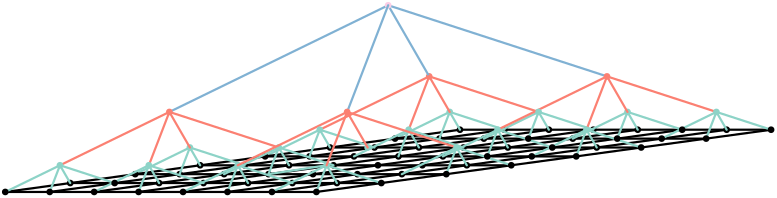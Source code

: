 <?xml version="1.0"?>
<!DOCTYPE ipe SYSTEM "ipe.dtd">
<ipe version="70206" creator="Ipe 7.2.7">
<info created="D:20190711144300" modified="D:20190711153836"/>
<ipestyle name="basic">
<symbol name="arrow/arc(spx)">
<path stroke="sym-stroke" fill="sym-stroke" pen="sym-pen">
0 0 m
-1 0.333 l
-1 -0.333 l
h
</path>
</symbol>
<symbol name="arrow/farc(spx)">
<path stroke="sym-stroke" fill="white" pen="sym-pen">
0 0 m
-1 0.333 l
-1 -0.333 l
h
</path>
</symbol>
<symbol name="arrow/ptarc(spx)">
<path stroke="sym-stroke" fill="sym-stroke" pen="sym-pen">
0 0 m
-1 0.333 l
-0.8 0 l
-1 -0.333 l
h
</path>
</symbol>
<symbol name="arrow/fptarc(spx)">
<path stroke="sym-stroke" fill="white" pen="sym-pen">
0 0 m
-1 0.333 l
-0.8 0 l
-1 -0.333 l
h
</path>
</symbol>
<symbol name="mark/circle(sx)" transformations="translations">
<path fill="sym-stroke">
0.6 0 0 0.6 0 0 e
0.4 0 0 0.4 0 0 e
</path>
</symbol>
<symbol name="mark/disk(sx)" transformations="translations">
<path fill="sym-stroke">
0.6 0 0 0.6 0 0 e
</path>
</symbol>
<symbol name="mark/fdisk(sfx)" transformations="translations">
<group>
<path fill="sym-fill">
0.5 0 0 0.5 0 0 e
</path>
<path fill="sym-stroke" fillrule="eofill">
0.6 0 0 0.6 0 0 e
0.4 0 0 0.4 0 0 e
</path>
</group>
</symbol>
<symbol name="mark/box(sx)" transformations="translations">
<path fill="sym-stroke" fillrule="eofill">
-0.6 -0.6 m
0.6 -0.6 l
0.6 0.6 l
-0.6 0.6 l
h
-0.4 -0.4 m
0.4 -0.4 l
0.4 0.4 l
-0.4 0.4 l
h
</path>
</symbol>
<symbol name="mark/square(sx)" transformations="translations">
<path fill="sym-stroke">
-0.6 -0.6 m
0.6 -0.6 l
0.6 0.6 l
-0.6 0.6 l
h
</path>
</symbol>
<symbol name="mark/fsquare(sfx)" transformations="translations">
<group>
<path fill="sym-fill">
-0.5 -0.5 m
0.5 -0.5 l
0.5 0.5 l
-0.5 0.5 l
h
</path>
<path fill="sym-stroke" fillrule="eofill">
-0.6 -0.6 m
0.6 -0.6 l
0.6 0.6 l
-0.6 0.6 l
h
-0.4 -0.4 m
0.4 -0.4 l
0.4 0.4 l
-0.4 0.4 l
h
</path>
</group>
</symbol>
<symbol name="mark/cross(sx)" transformations="translations">
<group>
<path fill="sym-stroke">
-0.43 -0.57 m
0.57 0.43 l
0.43 0.57 l
-0.57 -0.43 l
h
</path>
<path fill="sym-stroke">
-0.43 0.57 m
0.57 -0.43 l
0.43 -0.57 l
-0.57 0.43 l
h
</path>
</group>
</symbol>
<symbol name="arrow/fnormal(spx)">
<path stroke="sym-stroke" fill="white" pen="sym-pen">
0 0 m
-1 0.333 l
-1 -0.333 l
h
</path>
</symbol>
<symbol name="arrow/pointed(spx)">
<path stroke="sym-stroke" fill="sym-stroke" pen="sym-pen">
0 0 m
-1 0.333 l
-0.8 0 l
-1 -0.333 l
h
</path>
</symbol>
<symbol name="arrow/fpointed(spx)">
<path stroke="sym-stroke" fill="white" pen="sym-pen">
0 0 m
-1 0.333 l
-0.8 0 l
-1 -0.333 l
h
</path>
</symbol>
<symbol name="arrow/linear(spx)">
<path stroke="sym-stroke" pen="sym-pen">
-1 0.333 m
0 0 l
-1 -0.333 l
</path>
</symbol>
<symbol name="arrow/fdouble(spx)">
<path stroke="sym-stroke" fill="white" pen="sym-pen">
0 0 m
-1 0.333 l
-1 -0.333 l
h
-1 0 m
-2 0.333 l
-2 -0.333 l
h
</path>
</symbol>
<symbol name="arrow/double(spx)">
<path stroke="sym-stroke" fill="sym-stroke" pen="sym-pen">
0 0 m
-1 0.333 l
-1 -0.333 l
h
-1 0 m
-2 0.333 l
-2 -0.333 l
h
</path>
</symbol>
<pen name="heavier" value="0.8"/>
<pen name="fat" value="1.2"/>
<pen name="ultrafat" value="2"/>
<symbolsize name="large" value="5"/>
<symbolsize name="small" value="2"/>
<symbolsize name="tiny" value="1.1"/>
<arrowsize name="large" value="10"/>
<arrowsize name="small" value="5"/>
<arrowsize name="tiny" value="3"/>
<color name="red" value="1 0 0"/>
<color name="green" value="0 1 0"/>
<color name="blue" value="0 0 1"/>
<color name="yellow" value="1 1 0"/>
<color name="orange" value="1 0.647 0"/>
<color name="gold" value="1 0.843 0"/>
<color name="purple" value="0.627 0.125 0.941"/>
<color name="gray" value="0.745"/>
<color name="brown" value="0.647 0.165 0.165"/>
<color name="navy" value="0 0 0.502"/>
<color name="pink" value="1 0.753 0.796"/>
<color name="seagreen" value="0.18 0.545 0.341"/>
<color name="turquoise" value="0.251 0.878 0.816"/>
<color name="violet" value="0.933 0.51 0.933"/>
<color name="darkblue" value="0 0 0.545"/>
<color name="darkcyan" value="0 0.545 0.545"/>
<color name="darkgray" value="0.663"/>
<color name="darkgreen" value="0 0.392 0"/>
<color name="darkmagenta" value="0.545 0 0.545"/>
<color name="darkorange" value="1 0.549 0"/>
<color name="darkred" value="0.545 0 0"/>
<color name="lightblue" value="0.678 0.847 0.902"/>
<color name="lightcyan" value="0.878 1 1"/>
<color name="lightgray" value="0.827"/>
<color name="lightgreen" value="0.565 0.933 0.565"/>
<color name="lightyellow" value="1 1 0.878"/>
<dashstyle name="dashed" value="[4] 0"/>
<dashstyle name="dotted" value="[1 3] 0"/>
<dashstyle name="dash dotted" value="[4 2 1 2] 0"/>
<dashstyle name="dash dot dotted" value="[4 2 1 2 1 2] 0"/>
<textsize name="large" value="\large"/>
<textsize name="small" value="\small"/>
<textsize name="tiny" value="\tiny"/>
<textsize name="Large" value="\Large"/>
<textsize name="LARGE" value="\LARGE"/>
<textsize name="huge" value="\huge"/>
<textsize name="Huge" value="\Huge"/>
<textsize name="footnote" value="\footnotesize"/>
<textstyle name="center" begin="\begin{center}" end="\end{center}"/>
<textstyle name="itemize" begin="\begin{itemize}" end="\end{itemize}"/>
<textstyle name="item" begin="\begin{itemize}\item{}" end="\end{itemize}"/>
<gridsize name="4 pts" value="4"/>
<gridsize name="8 pts (~3 mm)" value="8"/>
<gridsize name="16 pts (~6 mm)" value="16"/>
<gridsize name="32 pts (~12 mm)" value="32"/>
<gridsize name="10 pts (~3.5 mm)" value="10"/>
<gridsize name="20 pts (~7 mm)" value="20"/>
<gridsize name="14 pts (~5 mm)" value="14"/>
<gridsize name="28 pts (~10 mm)" value="28"/>
<gridsize name="56 pts (~20 mm)" value="56"/>
<anglesize name="90 deg" value="90"/>
<anglesize name="60 deg" value="60"/>
<anglesize name="45 deg" value="45"/>
<anglesize name="30 deg" value="30"/>
<anglesize name="22.5 deg" value="22.5"/>
<opacity name="10%" value="0.1"/>
<opacity name="30%" value="0.3"/>
<opacity name="50%" value="0.5"/>
<opacity name="75%" value="0.75"/>
<tiling name="falling" angle="-60" step="4" width="1"/>
<tiling name="rising" angle="30" step="4" width="1"/>
</ipestyle>
<ipestyle name="brew">
<color name="aliceblue" value="0.941 0.973 1"/>
<color name="brew1" value="0.552 0.827 0.78"/>
<color name="brew2" value="1 1 0.701"/>
<color name="brew3" value="0.745 0.729 0.854"/>
<color name="brew4" value="0.984 0.501 0.447"/>
<color name="brew5" value="0.501 0.694 0.827"/>
<color name="brew6" value="0.992 0.705 0.384"/>
<color name="brew7" value="0.701 0.87 0.411"/>
<color name="brew8" value="0.988 0.803 0.898"/>
</ipestyle>
<page>
<layer name="z0-grid"/>
<layer name="beta"/>
<layer name="z1-vertices"/>
<layer name="z2-vertices"/>
<layer name="z3-vertices"/>
<layer name="z1-edges"/>
<layer name="z2-edges"/>
<view layers="z0-grid z1-vertices z2-vertices z3-vertices z1-edges z2-edges" active="z1-edges"/>
<path layer="z1-edges" stroke="brew1" pen="heavier" cap="1">
194.462 748.8 m
174.769 739.2 l
</path>
<path stroke="brew1" pen="heavier" cap="1">
241.231 755.2 m
221.538 745.6 l
</path>
<path matrix="1 0 0 1 140.308 19.2" stroke="brew1" pen="heavier" cap="1">
147.692 742.4 m
128 732.8 l
</path>
<use layer="z0-grid" matrix="1 0 1.46154 0.2 -952.615 611.2" name="mark/disk(sx)" pos="192 704" size="small" stroke="black"/>
<path layer="z2-edges" stroke="brew5" pen="heavier" cap="1">
265.846 800 m
344.616 774.4 l
</path>
<use layer="z2-vertices" matrix="1 0 1.46154 0.2 -1005.54 619.2" name="mark/disk(sx)" pos="152 776" size="small" stroke="brew4"/>
<path layer="beta" stroke="brew3" rarrow="normal/tiny">
128 800 m
144 784 l
</path>
<path stroke="brew3" rarrow="normal/tiny">
128 784 m
144 768 l
</path>
<path stroke="brew3" rarrow="normal/tiny">
128 768 m
144 752 l
</path>
<path stroke="brew3" rarrow="normal/tiny">
128 752 m
144 736 l
</path>
<path stroke="brew3" rarrow="normal/tiny">
128 736 m
144 720 l
</path>
<path stroke="brew3" rarrow="normal/tiny">
128 720 m
144 704 l
</path>
<path stroke="brew3" rarrow="normal/tiny">
128 704 m
144 688 l
</path>
<path stroke="brew3" rarrow="normal/tiny">
128 800 m
143.375 806.585
160 800 c
</path>
<path stroke="brew3" rarrow="normal/tiny">
128 688 m
143.607 680.146
160 688 c
</path>
<path stroke="brew3" rarrow="normal/tiny">
128 688 m
144 704 l
</path>
<path stroke="brew3" rarrow="normal/tiny">
240 800 m
224 784 l
</path>
<path stroke="brew3" rarrow="normal/tiny">
240 784 m
224 768 l
</path>
<path stroke="brew3" rarrow="normal/tiny">
240 768 m
224 752 l
</path>
<path stroke="brew3" rarrow="normal/tiny">
240 752 m
224 736 l
</path>
<path stroke="brew3" rarrow="normal/tiny">
240 736 m
224 720 l
</path>
<path stroke="brew3" rarrow="normal/tiny">
240 720 m
224 704 l
</path>
<path stroke="brew3" rarrow="normal/tiny">
240 704 m
224 688 l
</path>
<path stroke="brew3" rarrow="normal/tiny">
240 688 m
224 704 l
</path>
<path stroke="brew3" rarrow="normal/tiny">
144 800 m
160 784 l
</path>
<path stroke="brew3" rarrow="normal/tiny">
160 800 m
176 784 l
</path>
<path stroke="brew3" rarrow="normal/tiny">
176 800 m
192 784 l
</path>
<path stroke="brew3" rarrow="normal/tiny">
192 800 m
208 784 l
</path>
<path stroke="brew3" rarrow="normal/tiny">
208 800 m
224 784 l
</path>
<path stroke="brew3" rarrow="normal/tiny">
224 800 m
240 784 l
</path>
<path stroke="brew3" rarrow="normal/tiny">
160 688 m
144 704 l
</path>
<path stroke="brew3" rarrow="normal/tiny">
176 688 m
160 704 l
</path>
<path stroke="brew3" rarrow="normal/tiny">
192 688 m
176 704 l
</path>
<path stroke="brew3" rarrow="normal/tiny">
208 688 m
192 704 l
</path>
<path stroke="brew3" rarrow="normal/tiny">
224 688 m
208 704 l
</path>
<use layer="z0-grid" matrix="1 0 1.46154 0.2 -929.231 614.4" name="mark/disk(sx)" pos="192 704" size="small" stroke="black"/>
<path matrix="1 0 1.46154 0.2 -929.231 614.4" stroke="black" pen="heavier" cap="1">
192 704 m
192 688 l
</path>
<path matrix="1 0 1.46154 0.2 -929.231 614.4" stroke="black" pen="heavier" cap="1">
192 704 m
208 704 l
</path>
<use matrix="1 0 1.46154 0.2 -913.231 614.4" name="mark/disk(sx)" pos="192 704" size="small" stroke="black"/>
<path matrix="1 0 1.46154 0.2 -913.231 614.4" stroke="black" pen="heavier" cap="1">
192 704 m
192 688 l
</path>
<path matrix="1 0 1.46154 0.2 -913.231 614.4" stroke="black" pen="heavier" cap="1">
192 704 m
208 704 l
</path>
<path matrix="1 0 1.46154 0.2 -952.615 611.2" stroke="black" pen="heavier" cap="1">
192 704 m
192 688 l
</path>
<path matrix="1 0 1.46154 0.2 -952.615 611.2" stroke="black" pen="heavier" cap="1">
192 704 m
208 704 l
</path>
<use matrix="1 0 1.46154 0.2 -936.615 611.2" name="mark/disk(sx)" pos="192 704" size="small" stroke="black"/>
<path matrix="1 0 1.46154 0.2 -936.615 611.2" stroke="black" pen="heavier" cap="1">
192 704 m
192 688 l
</path>
<path matrix="1 0 1.46154 0.2 -936.615 611.2" stroke="black" pen="heavier" cap="1">
192 704 m
208 704 l
</path>
<use matrix="1 0 1.46154 0.2 -897.231 614.4" name="mark/disk(sx)" pos="192 704" size="small" stroke="black"/>
<path matrix="1 0 1.46154 0.2 -897.231 614.4" stroke="black" pen="heavier" cap="1">
192 704 m
192 688 l
</path>
<path matrix="1 0 1.46154 0.2 -897.231 614.4" stroke="black" pen="heavier" cap="1">
192 704 m
208 704 l
</path>
<use matrix="1 0 1.46154 0.2 -881.231 614.4" name="mark/disk(sx)" pos="192 704" size="small" stroke="black"/>
<path matrix="1 0 1.46154 0.2 -881.231 614.4" stroke="black" pen="heavier" cap="1">
192 704 m
192 688 l
</path>
<path matrix="1 0 1.46154 0.2 -881.231 614.4" stroke="black" pen="heavier" cap="1">
192 704 m
208 704 l
</path>
<use matrix="1 0 1.46154 0.2 -920.615 611.2" name="mark/disk(sx)" pos="192 704" size="small" stroke="black"/>
<path matrix="1 0 1.46154 0.2 -920.615 611.2" stroke="black" pen="heavier" cap="1">
192 704 m
192 688 l
</path>
<path matrix="1 0 1.46154 0.2 -920.615 611.2" stroke="black" pen="heavier" cap="1">
192 704 m
208 704 l
</path>
<path matrix="1 0 1.46154 0.2 -904.615 611.2" stroke="black" pen="heavier" cap="1">
192 704 m
192 688 l
</path>
<path matrix="1 0 1.46154 0.2 -904.615 611.2" stroke="black" pen="heavier" cap="1">
192 704 m
208 704 l
</path>
<use matrix="1 0 1.46154 0.2 -976 608" name="mark/disk(sx)" pos="192 704" size="small" stroke="black"/>
<path matrix="1 0 1.46154 0.2 -976 608" stroke="black" pen="heavier" cap="1">
192 704 m
192 688 l
</path>
<path matrix="1 0 1.46154 0.2 -976 608" stroke="black" pen="heavier" cap="1">
192 704 m
208 704 l
</path>
<use matrix="1 0 1.46154 0.2 -960 608" name="mark/disk(sx)" pos="192 704" size="small" stroke="black"/>
<path matrix="1 0 1.46154 0.2 -960 608" stroke="black" pen="heavier" cap="1">
192 704 m
192 688 l
</path>
<path matrix="1 0 1.46154 0.2 -960 608" stroke="black" pen="heavier" cap="1">
192 704 m
208 704 l
</path>
<use matrix="1 0 1.46154 0.2 -999.385 604.8" name="mark/disk(sx)" pos="192 704" size="small" stroke="black"/>
<path matrix="1 0 1.46154 0.2 -999.385 604.8" stroke="black" pen="heavier" cap="1">
192 704 m
192 688 l
</path>
<path matrix="1 0 1.46154 0.2 -999.385 604.8" stroke="black" pen="heavier" cap="1">
192 704 m
208 704 l
</path>
<use matrix="1 0 1.46154 0.2 -983.385 604.8" name="mark/disk(sx)" pos="192 704" size="small" stroke="black"/>
<path matrix="1 0 1.46154 0.2 -983.385 604.8" stroke="black" pen="heavier" cap="1">
192 704 m
192 688 l
</path>
<path matrix="1 0 1.46154 0.2 -983.385 604.8" stroke="black" pen="heavier" cap="1">
192 704 m
208 704 l
</path>
<use matrix="1 0 1.46154 0.2 -944 608" name="mark/disk(sx)" pos="192 704" size="small" stroke="black"/>
<path matrix="1 0 1.46154 0.2 -944 608" stroke="black" pen="heavier" cap="1">
192 704 m
192 688 l
</path>
<path matrix="1 0 1.46154 0.2 -944 608" stroke="black" pen="heavier" cap="1">
192 704 m
208 704 l
</path>
<use matrix="1 0 1.46154 0.2 -928 608" name="mark/disk(sx)" pos="192 704" size="small" stroke="black"/>
<path matrix="1 0 1.46154 0.2 -928 608" stroke="black" pen="heavier" cap="1">
192 704 m
192 688 l
</path>
<path matrix="1 0 1.46154 0.2 -928 608" stroke="black" pen="heavier" cap="1">
192 704 m
208 704 l
</path>
<use matrix="1 0 1.46154 0.2 -967.385 604.8" name="mark/disk(sx)" pos="192 704" size="small" stroke="black"/>
<path matrix="1 0 1.46154 0.2 -967.385 604.8" stroke="black" pen="heavier" cap="1">
192 704 m
192 688 l
</path>
<path matrix="1 0 1.46154 0.2 -967.385 604.8" stroke="black" pen="heavier" cap="1">
192 704 m
208 704 l
</path>
<use matrix="1 0 1.46154 0.2 -951.385 604.8" name="mark/disk(sx)" pos="192 704" size="small" stroke="black"/>
<path matrix="1 0 1.46154 0.2 -951.385 604.8" stroke="black" pen="heavier" cap="1">
192 704 m
192 688 l
</path>
<path matrix="1 0 1.46154 0.2 -951.385 604.8" stroke="black" pen="heavier" cap="1">
192 704 m
208 704 l
</path>
<use matrix="1 0 1.46154 0.2 -865.231 614.4" name="mark/disk(sx)" pos="192 704" size="small" stroke="black"/>
<path matrix="1 0 1.46154 0.2 -865.231 614.4" stroke="black" pen="heavier" cap="1">
192 704 m
192 688 l
</path>
<path matrix="1 0 1.46154 0.2 -865.231 614.4" stroke="black" pen="heavier" cap="1">
192 704 m
208 704 l
</path>
<path matrix="1 0 1.46154 0.2 -849.231 614.4" stroke="black" pen="heavier" cap="1">
192 704 m
192 688 l
</path>
<path matrix="1 0 1.46154 0.2 -849.231 614.4" stroke="black" pen="heavier" cap="1">
192 704 m
208 704 l
</path>
<use matrix="1 0 1.46154 0.2 -888.615 611.2" name="mark/disk(sx)" pos="192 704" size="small" stroke="black"/>
<path matrix="1 0 1.46154 0.2 -888.615 611.2" stroke="black" pen="heavier" cap="1">
192 704 m
192 688 l
</path>
<path matrix="1 0 1.46154 0.2 -888.615 611.2" stroke="black" pen="heavier" cap="1">
192 704 m
208 704 l
</path>
<path matrix="1 0 1.46154 0.2 -872.615 611.2" stroke="black" pen="heavier" cap="1">
192 704 m
192 688 l
</path>
<path matrix="1 0 1.46154 0.2 -872.615 611.2" stroke="black" pen="heavier" cap="1">
192 704 m
208 704 l
</path>
<use matrix="1 0 1.46154 0.2 -833.231 614.4" name="mark/disk(sx)" pos="192 704" size="small" stroke="black"/>
<path matrix="1 0 1.46154 0.2 -833.231 614.4" stroke="black" pen="heavier" cap="1">
192 704 m
192 688 l
</path>
<path matrix="1 0 1.46154 0.2 -833.231 614.4" stroke="black" pen="heavier" cap="1">
192 704 m
208 704 l
</path>
<path matrix="1 0 1.46154 0.2 -817.231 614.4" stroke="black" pen="heavier" cap="1">
192 704 m
192 688 l
</path>
<path matrix="1 0 1.46154 0.2 -856.615 611.2" stroke="black" pen="heavier" cap="1">
192 704 m
192 688 l
</path>
<path matrix="1 0 1.46154 0.2 -856.615 611.2" stroke="black" pen="heavier" cap="1">
192 704 m
208 704 l
</path>
<path matrix="1 0 1.46154 0.2 -840.615 611.2" stroke="black" pen="heavier" cap="1">
192 704 m
192 688 l
</path>
<use matrix="1 0 1.46154 0.2 -912 608" name="mark/disk(sx)" pos="192 704" size="small" stroke="black"/>
<path matrix="1 0 1.46154 0.2 -912 608" stroke="black" pen="heavier" cap="1">
192 704 m
192 688 l
</path>
<path matrix="1 0 1.46154 0.2 -912 608" stroke="black" pen="heavier" cap="1">
192 704 m
208 704 l
</path>
<path matrix="1 0 1.46154 0.2 -896 608" stroke="black" pen="heavier" cap="1">
192 704 m
192 688 l
</path>
<path matrix="1 0 1.46154 0.2 -896 608" stroke="black" pen="heavier" cap="1">
192 704 m
208 704 l
</path>
<use matrix="1 0 1.46154 0.2 -935.385 604.8" name="mark/disk(sx)" pos="192 704" size="small" stroke="black"/>
<path matrix="1 0 1.46154 0.2 -935.385 604.8" stroke="black" pen="heavier" cap="1">
192 704 m
192 688 l
</path>
<path matrix="1 0 1.46154 0.2 -935.385 604.8" stroke="black" pen="heavier" cap="1">
192 704 m
208 704 l
</path>
<path matrix="1 0 1.46154 0.2 -919.385 604.8" stroke="black" pen="heavier" cap="1">
192 704 m
192 688 l
</path>
<path matrix="1 0 1.46154 0.2 -919.385 604.8" stroke="black" pen="heavier" cap="1">
192 704 m
208 704 l
</path>
<use matrix="1 0 1.46154 0.2 -880 608" name="mark/disk(sx)" pos="192 704" size="small" stroke="black"/>
<path matrix="1 0 1.46154 0.2 -880 608" stroke="black" pen="heavier" cap="1">
192 704 m
192 688 l
</path>
<path matrix="1 0 1.46154 0.2 -880 608" stroke="black" pen="heavier" cap="1">
192 704 m
208 704 l
</path>
<path matrix="1 0 1.46154 0.2 -864 608" stroke="black" pen="heavier" cap="1">
192 704 m
192 688 l
</path>
<path matrix="1 0 1.46154 0.2 -903.385 604.8" stroke="black" pen="heavier" cap="1">
192 704 m
192 688 l
</path>
<path matrix="1 0 1.46154 0.2 -887.385 604.8" stroke="black" pen="heavier" cap="1">
192 704 m
192 688 l
</path>
<use matrix="1 0 1.46154 0.2 -1022.77 601.6" name="mark/disk(sx)" pos="192 704" size="small" stroke="black"/>
<path matrix="1 0 1.46154 0.2 -1022.77 601.6" stroke="black" pen="heavier" cap="1">
192 704 m
192 688 l
</path>
<path matrix="1 0 1.46154 0.2 -1022.77 601.6" stroke="black" pen="heavier" cap="1">
192 704 m
208 704 l
</path>
<use matrix="1 0 1.46154 0.2 -1006.77 601.6" name="mark/disk(sx)" pos="192 704" size="small" stroke="black"/>
<path matrix="1 0 1.46154 0.2 -1006.77 601.6" stroke="black" pen="heavier" cap="1">
192 704 m
192 688 l
</path>
<path matrix="1 0 1.46154 0.2 -1006.77 601.6" stroke="black" pen="heavier" cap="1">
192 704 m
208 704 l
</path>
<use matrix="1 0 1.46154 0.2 -1046.15 598.4" name="mark/disk(sx)" pos="192 704" size="small" stroke="black"/>
<path matrix="1 0 1.46154 0.2 -1046.15 598.4" stroke="black" pen="heavier" cap="1">
192 704 m
192 688 l
</path>
<path matrix="1 0 1.46154 0.2 -1046.15 598.4" stroke="black" pen="heavier" cap="1">
192 704 m
208 704 l
</path>
<use matrix="1 0 1.46154 0.2 -1030.15 598.4" name="mark/disk(sx)" pos="192 704" size="small" stroke="black"/>
<path matrix="1 0 1.46154 0.2 -1030.15 598.4" stroke="black" pen="heavier" cap="1">
192 704 m
192 688 l
</path>
<path matrix="1 0 1.46154 0.2 -1030.15 598.4" stroke="black" pen="heavier" cap="1">
192 704 m
208 704 l
</path>
<use matrix="1 0 1.46154 0.2 -990.769 601.6" name="mark/disk(sx)" pos="192 704" size="small" stroke="black"/>
<path matrix="1 0 1.46154 0.2 -990.769 601.6" stroke="black" pen="heavier" cap="1">
192 704 m
192 688 l
</path>
<path matrix="1 0 1.46154 0.2 -990.769 601.6" stroke="black" pen="heavier" cap="1">
192 704 m
208 704 l
</path>
<use matrix="1 0 1.46154 0.2 -974.769 601.6" name="mark/disk(sx)" pos="192 704" size="small" stroke="black"/>
<path matrix="1 0 1.46154 0.2 -974.769 601.6" stroke="black" pen="heavier" cap="1">
192 704 m
192 688 l
</path>
<path matrix="1 0 1.46154 0.2 -974.769 601.6" stroke="black" pen="heavier" cap="1">
192 704 m
208 704 l
</path>
<use matrix="1 0 1.46154 0.2 -1014.15 598.4" name="mark/disk(sx)" pos="192 704" size="small" stroke="black"/>
<path matrix="1 0 1.46154 0.2 -1014.15 598.4" stroke="black" pen="heavier" cap="1">
192 704 m
192 688 l
</path>
<path matrix="1 0 1.46154 0.2 -1014.15 598.4" stroke="black" pen="heavier" cap="1">
192 704 m
208 704 l
</path>
<use matrix="1 0 1.46154 0.2 -998.154 598.4" name="mark/disk(sx)" pos="192 704" size="small" stroke="black"/>
<path matrix="1 0 1.46154 0.2 -998.154 598.4" stroke="black" pen="heavier" cap="1">
192 704 m
192 688 l
</path>
<path matrix="1 0 1.46154 0.2 -998.154 598.4" stroke="black" pen="heavier" cap="1">
192 704 m
208 704 l
</path>
<use matrix="1 0 1.46154 0.2 -1069.54 595.2" name="mark/disk(sx)" pos="192 704" size="small" stroke="black"/>
<path matrix="1 0 1.46154 0.2 -1069.54 595.2" stroke="black" pen="heavier" cap="1">
192 704 m
192 688 l
</path>
<path matrix="1 0 1.46154 0.2 -1069.54 595.2" stroke="black" pen="heavier" cap="1">
192 704 m
208 704 l
</path>
<path matrix="1 0 1.46154 0.2 -1053.54 595.2" stroke="black" pen="heavier" cap="1">
192 704 m
192 688 l
</path>
<path matrix="1 0 1.46154 0.2 -1053.54 595.2" stroke="black" pen="heavier" cap="1">
192 704 m
208 704 l
</path>
<path matrix="1 0 1.46154 0.2 -1092.92 592" stroke="black" pen="heavier" cap="1">
192 704 m
208 704 l
</path>
<use matrix="1 0 1.46154 0.2 -1037.54 595.2" name="mark/disk(sx)" pos="192 704" size="small" stroke="black"/>
<path matrix="1 0 1.46154 0.2 -1037.54 595.2" stroke="black" pen="heavier" cap="1">
192 704 m
192 688 l
</path>
<path matrix="1 0 1.46154 0.2 -1037.54 595.2" stroke="black" pen="heavier" cap="1">
192 704 m
208 704 l
</path>
<use matrix="1 0 1.46154 0.2 -1021.54 595.2" name="mark/disk(sx)" pos="192 704" size="small" stroke="black"/>
<path matrix="1 0 1.46154 0.2 -1021.54 595.2" stroke="black" pen="heavier" cap="1">
192 704 m
192 688 l
</path>
<path matrix="1 0 1.46154 0.2 -1021.54 595.2" stroke="black" pen="heavier" cap="1">
192 704 m
208 704 l
</path>
<use matrix="1 0 1.46154 0.2 -958.769 601.6" name="mark/disk(sx)" pos="192 704" size="small" stroke="black"/>
<path matrix="1 0 1.46154 0.2 -958.769 601.6" stroke="black" pen="heavier" cap="1">
192 704 m
192 688 l
</path>
<path matrix="1 0 1.46154 0.2 -958.769 601.6" stroke="black" pen="heavier" cap="1">
192 704 m
208 704 l
</path>
<use matrix="1 0 1.46154 0.2 -942.769 601.6" name="mark/disk(sx)" pos="192 704" size="small" stroke="black"/>
<path matrix="1 0 1.46154 0.2 -942.769 601.6" stroke="black" pen="heavier" cap="1">
192 704 m
192 688 l
</path>
<path matrix="1 0 1.46154 0.2 -942.769 601.6" stroke="black" pen="heavier" cap="1">
192 704 m
208 704 l
</path>
<use matrix="1 0 1.46154 0.2 -982.154 598.4" name="mark/disk(sx)" pos="192 704" size="small" stroke="black"/>
<path matrix="1 0 1.46154 0.2 -982.154 598.4" stroke="black" pen="heavier" cap="1">
192 704 m
192 688 l
</path>
<path matrix="1 0 1.46154 0.2 -982.154 598.4" stroke="black" pen="heavier" cap="1">
192 704 m
208 704 l
</path>
<use matrix="1 0 1.46154 0.2 -966.154 598.4" name="mark/disk(sx)" pos="192 704" size="small" stroke="black"/>
<path matrix="1 0 1.46154 0.2 -966.154 598.4" stroke="black" pen="heavier" cap="1">
192 704 m
192 688 l
</path>
<path matrix="1 0 1.46154 0.2 -966.154 598.4" stroke="black" pen="heavier" cap="1">
192 704 m
208 704 l
</path>
<use matrix="1 0 1.46154 0.2 -926.769 601.6" name="mark/disk(sx)" pos="192 704" size="small" stroke="black"/>
<path matrix="1 0 1.46154 0.2 -926.769 601.6" stroke="black" pen="heavier" cap="1">
192 704 m
192 688 l
</path>
<path matrix="1 0 1.46154 0.2 -926.769 601.6" stroke="black" pen="heavier" cap="1">
192 704 m
208 704 l
</path>
<path matrix="1 0 1.46154 0.2 -910.769 601.6" stroke="black" pen="heavier" cap="1">
192 704 m
192 688 l
</path>
<use matrix="1 0 1.46154 0.2 -950.154 598.4" name="mark/disk(sx)" pos="192 704" size="small" stroke="black"/>
<path matrix="1 0 1.46154 0.2 -950.154 598.4" stroke="black" pen="heavier" cap="1">
192 704 m
192 688 l
</path>
<path matrix="1 0 1.46154 0.2 -950.154 598.4" stroke="black" pen="heavier" cap="1">
192 704 m
208 704 l
</path>
<path matrix="1 0 1.46154 0.2 -934.154 598.4" stroke="black" pen="heavier" cap="1">
192 704 m
192 688 l
</path>
<use matrix="1 0 1.46154 0.2 -1005.54 595.2" name="mark/disk(sx)" pos="192 704" size="small" stroke="black"/>
<path matrix="1 0 1.46154 0.2 -1005.54 595.2" stroke="black" pen="heavier" cap="1">
192 704 m
192 688 l
</path>
<path matrix="1 0 1.46154 0.2 -1005.54 595.2" stroke="black" pen="heavier" cap="1">
192 704 m
208 704 l
</path>
<use matrix="1 0 1.46154 0.2 -989.538 595.2" name="mark/disk(sx)" pos="192 704" size="small" stroke="black"/>
<path matrix="1 0 1.46154 0.2 -989.538 595.2" stroke="black" pen="heavier" cap="1">
192 704 m
192 688 l
</path>
<path matrix="1 0 1.46154 0.2 -989.538 595.2" stroke="black" pen="heavier" cap="1">
192 704 m
208 704 l
</path>
<use matrix="1 0 1.46154 0.2 -973.538 595.2" name="mark/disk(sx)" pos="192 704" size="small" stroke="black"/>
<path matrix="1 0 1.46154 0.2 -973.538 595.2" stroke="black" pen="heavier" cap="1">
192 704 m
192 688 l
</path>
<path matrix="1 0 1.46154 0.2 -973.538 595.2" stroke="black" pen="heavier" cap="1">
192 704 m
208 704 l
</path>
<path matrix="1 0 1.46154 0.2 -957.538 595.2" stroke="black" pen="heavier" cap="1">
192 704 m
192 688 l
</path>
<use layer="z1-vertices" matrix="1 0 1.46154 0.2 -1005.54 603.2" name="mark/disk(sx)" pos="136 792" size="small" stroke="brew1"/>
<use matrix="1 0 1.46154 0.2 -1005.54 603.2" name="mark/disk(sx)" pos="200 792" size="small" stroke="brew1"/>
<use matrix="1 0 1.46154 0.2 -1005.54 603.2" name="mark/disk(sx)" pos="136 728" size="small" stroke="brew1"/>
<use matrix="1 0 1.46154 0.2 -1005.54 603.2" name="mark/disk(sx)" pos="200 728" size="small" stroke="brew1"/>
<use matrix="1 0 1.46154 0.2 -1005.54 603.2" name="mark/disk(sx)" pos="232 696" size="small" stroke="brew1"/>
<path layer="z1-edges" stroke="brew1" pen="heavier" cap="1">
147.692 742.4 m
128 732.8 l
</path>
<path stroke="brew1" pen="heavier" cap="1">
147.692 742.4 m
144 732.8 l
</path>
<path stroke="brew1" pen="heavier" cap="1">
147.692 742.4 m
151.385 736 l
</path>
<path stroke="brew1" pen="heavier" cap="1">
147.692 742.4 m
167.385 736 l
</path>
<path stroke="brew1" pen="heavier" cap="1">
194.462 748.8 m
190.769 739.2 l
</path>
<path stroke="brew1" pen="heavier" cap="1">
194.462 748.8 m
198.154 742.4 l
</path>
<path stroke="brew1" pen="heavier" cap="1">
194.462 748.8 m
214.154 742.4 l
</path>
<path stroke="brew1" pen="heavier" cap="1">
179.692 742.4 m
176 732.8 l
</path>
<path stroke="brew1" pen="heavier" cap="1">
179.692 742.4 m
183.385 736 l
</path>
<path stroke="brew1" pen="heavier" cap="1">
179.692 742.4 m
160 732.8 l
</path>
<path stroke="brew1" pen="heavier" cap="1">
179.692 742.4 m
199.385 736 l
</path>
<path stroke="brew1" pen="heavier" cap="1">
241.231 755.2 m
260.923 748.8 l
</path>
<path stroke="brew1" pen="heavier" cap="1">
241.231 755.2 m
237.538 745.6 l
</path>
<path stroke="brew1" pen="heavier" cap="1">
241.231 755.2 m
244.923 748.8 l
</path>
<path stroke="brew1" pen="heavier" cap="1">
211.692 742.4 m
192 732.8 l
</path>
<path stroke="brew1" pen="heavier" cap="1">
211.692 742.4 m
208 732.8 l
</path>
<path stroke="brew1" pen="heavier" cap="1">
211.692 742.4 m
215.385 736 l
</path>
<path stroke="brew1" pen="heavier" cap="1">
211.692 742.4 m
231.385 736 l
</path>
<path stroke="brew1" pen="heavier" cap="1">
243.692 742.4 m
222.769 739.2 l
</path>
<path matrix="1 0 0 1 78.7695 6.4" stroke="brew1" pen="heavier" cap="1">
147.692 742.4 m
128 732.8 l
</path>
<path matrix="1 0 0 1 78.7695 6.4" stroke="brew1" pen="heavier" cap="1">
147.692 742.4 m
144 732.8 l
</path>
<path matrix="1 0 0 1 78.7695 6.4" stroke="brew1" pen="heavier" cap="1">
147.692 742.4 m
151.385 736 l
</path>
<path matrix="1 0 0 1 78.7695 6.4" stroke="brew1" pen="heavier" cap="1">
147.692 742.4 m
167.385 736 l
</path>
<path matrix="1 0 0 1 96.0003 0" stroke="brew1" pen="heavier" cap="1">
147.692 742.4 m
128 732.8 l
</path>
<path matrix="1 0 0 1 96.0003 0" stroke="brew1" pen="heavier" cap="1">
147.692 742.4 m
144 732.8 l
</path>
<path matrix="1 0 0 1 96.0003 0" stroke="brew1" pen="heavier" cap="1">
147.692 742.4 m
151.385 736 l
</path>
<path matrix="1 0 0 1 96.0003 0" stroke="brew1" pen="heavier" cap="1">
147.692 742.4 m
167.385 736 l
</path>
<path matrix="1 0 0 1 125.539 12.8" stroke="brew1" pen="heavier" cap="1">
147.692 742.4 m
128 732.8 l
</path>
<path matrix="1 0 0 1 125.539 12.8" stroke="brew1" pen="heavier" cap="1">
147.692 742.4 m
144 732.8 l
</path>
<path matrix="1 0 0 1 125.539 12.8" stroke="brew1" pen="heavier" cap="1">
147.692 742.4 m
151.385 736 l
</path>
<path matrix="1 0 0 1 125.539 12.8" stroke="brew1" pen="heavier" cap="1">
147.692 742.4 m
167.385 736 l
</path>
<path matrix="1 0 0 1 140.308 19.2" stroke="brew1" pen="heavier" cap="1">
147.692 742.4 m
144 732.8 l
</path>
<path matrix="1 0 0 1 140.308 19.2" stroke="brew1" pen="heavier" cap="1">
147.692 742.4 m
151.385 736 l
</path>
<path matrix="1 0 0 1 140.308 19.2" stroke="brew1" pen="heavier" cap="1">
147.692 742.4 m
167.385 736 l
</path>
<path matrix="1 0 0 1 157.539 12.8" stroke="brew1" pen="heavier" cap="1">
147.692 742.4 m
128 732.8 l
</path>
<path matrix="1 0 0 1 157.539 12.8" stroke="brew1" pen="heavier" cap="1">
147.692 742.4 m
144 732.8 l
</path>
<path matrix="1 0 0 1 157.539 12.8" stroke="brew1" pen="heavier" cap="1">
147.692 742.4 m
151.385 736 l
</path>
<path matrix="1 0 0 1 157.539 12.8" stroke="brew1" pen="heavier" cap="1">
147.692 742.4 m
167.385 736 l
</path>
<path matrix="1 0 0 1 142.77 6.4" stroke="brew1" pen="heavier" cap="1">
147.692 742.4 m
128 732.8 l
</path>
<path matrix="1 0 0 1 142.77 6.4" stroke="brew1" pen="heavier" cap="1">
147.692 742.4 m
144 732.8 l
</path>
<path matrix="1 0 0 1 142.77 6.4" stroke="brew1" pen="heavier" cap="1">
147.692 742.4 m
151.385 736 l
</path>
<path matrix="1 0 0 1 142.77 6.4" stroke="brew1" pen="heavier" cap="1">
147.692 742.4 m
167.385 736 l
</path>
<path matrix="1 0 0 1 172.308 19.2" stroke="brew1" pen="heavier" cap="1">
147.692 742.4 m
128 732.8 l
</path>
<path matrix="1 0 0 1 172.308 19.2" stroke="brew1" pen="heavier" cap="1">
147.692 742.4 m
144 732.8 l
</path>
<path matrix="1 0 0 1 172.308 19.2" stroke="brew1" pen="heavier" cap="1">
147.692 742.4 m
151.385 736 l
</path>
<path matrix="1 0 0 1 172.308 19.2" stroke="brew1" pen="heavier" cap="1">
147.692 742.4 m
167.385 736 l
</path>
<path matrix="1 0 0 1 189.539 12.8" stroke="brew1" pen="heavier" cap="1">
147.692 742.4 m
128 732.8 l
</path>
<path matrix="1 0 0 1 189.539 12.8" stroke="brew1" pen="heavier" cap="1">
147.692 742.4 m
144 732.8 l
</path>
<path matrix="1 0 0 1 189.539 12.8" stroke="brew1" pen="heavier" cap="1">
147.692 742.4 m
151.385 736 l
</path>
<path matrix="1 0 0 1 189.539 12.8" stroke="brew1" pen="heavier" cap="1">
147.692 742.4 m
167.385 736 l
</path>
<path matrix="1 0 0 1 204.308 19.2" stroke="brew1" pen="heavier" cap="1">
147.692 742.4 m
128 732.8 l
</path>
<path matrix="1 0 0 1 204.308 19.2" stroke="brew1" pen="heavier" cap="1">
147.692 742.4 m
144 732.8 l
</path>
<path matrix="1 0 0 1 204.308 19.2" stroke="brew1" pen="heavier" cap="1">
147.692 742.4 m
151.385 736 l
</path>
<path matrix="1 0 0 1 204.308 19.2" stroke="brew1" pen="heavier" cap="1">
147.692 742.4 m
167.385 736 l
</path>
<path layer="z2-edges" stroke="brew4" pen="heavier" cap="1">
187.077 761.6 m
147.692 742.4 l
</path>
<path stroke="brew4" pen="heavier" cap="1">
187.077 761.6 m
179.692 742.4 l
</path>
<path stroke="brew4" pen="heavier" cap="1">
187.077 761.6 m
194.462 748.8 l
</path>
<path stroke="brew5" pen="heavier" cap="1">
265.846 800 m
187.077 761.6 l
</path>
<path stroke="brew5" pen="heavier" cap="1">
265.846 800 m
280.615 774.4 l
</path>
<path matrix="1 0 0 1 236.308 19.2" stroke="brew1" pen="heavier" cap="1">
147.692 742.4 m
128 732.8 l
</path>
<path matrix="1 0 0 1 236.308 19.2" stroke="brew1" pen="heavier" cap="1">
147.692 742.4 m
144 732.8 l
</path>
<path matrix="1 0 0 1 236.308 19.2" stroke="brew1" pen="heavier" cap="1">
147.692 742.4 m
151.385 736 l
</path>
<path matrix="1 0 0 1 236.308 19.2" stroke="brew1" pen="heavier" cap="1">
147.692 742.4 m
167.385 736 l
</path>
<use layer="z3-vertices" matrix="1 0 1.46154 0.2 -1005.54 651.2" name="mark/disk(sx)" pos="184 744" size="small" stroke="brew8"/>
<use layer="z2-vertices" matrix="1 0 1.46154 0.2 -1005.54 619.2" name="mark/disk(sx)" pos="152 712" size="small" stroke="brew4"/>
<use matrix="1 0 1.46154 0.2 -1005.54 619.2" name="mark/disk(sx)" pos="216 776" size="small" stroke="brew4"/>
<use layer="z1-vertices" matrix="1 0 1.46154 0.2 -1005.54 603.2" name="mark/disk(sx)" pos="136 696" size="small" stroke="brew1"/>
<use matrix="1 0 1.46154 0.2 -1005.54 603.2" name="mark/disk(sx)" pos="168 696" size="small" stroke="brew1"/>
<use matrix="1 0 1.46154 0.2 -1005.54 603.2" name="mark/disk(sx)" pos="200 696" size="small" stroke="brew1"/>
<use layer="z0-grid" matrix="1 0 1.46154 0.2 -1076.92 592" name="mark/disk(sx)" pos="192 704" size="small" stroke="black"/>
<path matrix="1 0 1.46154 0.2 -1076.92 592" stroke="black" pen="heavier" cap="1">
192 704 m
208 704 l
</path>
<use matrix="1 0 1.46154 0.2 -1060.92 592" name="mark/disk(sx)" pos="192 704" size="small" stroke="black"/>
<path matrix="1 0 1.46154 0.2 -1060.92 592" stroke="black" pen="heavier" cap="1">
192 704 m
208 704 l
</path>
<use matrix="1 0 1.46154 0.2 -1044.92 592" name="mark/disk(sx)" pos="192 704" size="small" stroke="black"/>
<path matrix="1 0 1.46154 0.2 -1044.92 592" stroke="black" pen="heavier" cap="1">
192 704 m
208 704 l
</path>
<use matrix="1 0 1.46154 0.2 -1028.92 592" name="mark/disk(sx)" pos="192 704" size="small" stroke="black"/>
<path matrix="1 0 1.46154 0.2 -1028.92 592" stroke="black" pen="heavier" cap="1">
192 704 m
208 704 l
</path>
<use matrix="1 0 1.46154 0.2 -1012.92 592" name="mark/disk(sx)" pos="192 704" size="small" stroke="black"/>
<path matrix="1 0 1.46154 0.2 -1012.92 592" stroke="black" pen="heavier" cap="1">
192 704 m
208 704 l
</path>
<use matrix="1 0 1.46154 0.2 -996.923 592" name="mark/disk(sx)" pos="192 704" size="small" stroke="black"/>
<path matrix="1 0 1.46154 0.2 -996.923 592" stroke="black" pen="heavier" cap="1">
192 704 m
208 704 l
</path>
<use matrix="1 0 1.46154 0.2 -980.923 592" name="mark/disk(sx)" pos="192 704" size="small" stroke="black"/>
<use matrix="1 0 1.46154 0.2 -957.538 595.2" name="mark/disk(sx)" pos="192 704" size="small" stroke="black"/>
<use matrix="1 0 1.46154 0.2 -934.154 598.4" name="mark/disk(sx)" pos="192 704" size="small" stroke="black"/>
<use matrix="1 0 1.46154 0.2 -910.769 601.6" name="mark/disk(sx)" pos="192 704" size="small" stroke="black"/>
<use matrix="1 0 1.46154 0.2 -903.385 604.8" name="mark/disk(sx)" pos="192 704" size="small" stroke="black"/>
<path matrix="1 0 1.46154 0.2 -903.385 604.8" stroke="black" pen="heavier" cap="1">
192 704 m
208 704 l
</path>
<use matrix="1 0 1.46154 0.2 -887.385 604.8" name="mark/disk(sx)" pos="192 704" size="small" stroke="black"/>
<use matrix="1 0 1.46154 0.2 -864 608" name="mark/disk(sx)" pos="192 704" size="small" stroke="black"/>
<use matrix="1 0 1.46154 0.2 -840.615 611.2" name="mark/disk(sx)" pos="192 704" size="small" stroke="black"/>
<use matrix="1 0 1.46154 0.2 -817.231 614.4" name="mark/disk(sx)" pos="192 704" size="small" stroke="black"/>
<use matrix="1 0 1.46154 0.2 -856.615 611.2" name="mark/disk(sx)" pos="192 704" size="small" stroke="black"/>
<use matrix="1 0 1.46154 0.2 -904.615 611.2" name="mark/disk(sx)" pos="192 704" size="small" stroke="black"/>
<use matrix="1 0 1.46154 0.2 -919.385 604.8" name="mark/disk(sx)" pos="192 704" size="small" stroke="black"/>
<use matrix="1 0 1.46154 0.2 -896 608" name="mark/disk(sx)" pos="192 704" size="small" stroke="black"/>
<path layer="z1-edges" stroke="brew4" pen="heavier" cap="1">
187.077 761.6 m
226.462 748.8 l
</path>
<use layer="z1-vertices" matrix="1 0 1.46154 0.2 -1005.54 603.2" name="mark/disk(sx)" pos="168 728" size="small" stroke="brew1"/>
<path layer="z1-edges" matrix="1 0 0 1 64.0003 0" stroke="brew4" pen="heavier" cap="1">
187.077 761.6 m
147.692 742.4 l
</path>
<path matrix="1 0 0 1 64.0003 0" stroke="brew4" pen="heavier" cap="1">
187.077 761.6 m
179.692 742.4 l
</path>
<path matrix="1 0 0 1 64.0003 0" stroke="brew4" pen="heavier" cap="1">
187.077 761.6 m
194.462 748.8 l
</path>
<path matrix="1 0 0 1 93.5388 12.8" stroke="brew4" pen="heavier" cap="1">
187.077 761.6 m
147.692 742.4 l
</path>
<path matrix="1 0 0 1 93.5388 12.8" stroke="brew4" pen="heavier" cap="1">
187.077 761.6 m
179.692 742.4 l
</path>
<path matrix="1 0 0 1 93.5388 12.8" stroke="brew4" pen="heavier" cap="1">
187.077 761.6 m
194.462 748.8 l
</path>
<path matrix="1 0 0 1 93.5388 12.8" stroke="brew4" pen="heavier" cap="1">
187.077 761.6 m
226.462 748.8 l
</path>
<path matrix="1 0 0 1 157.539 12.8" stroke="brew4" pen="heavier" cap="1">
187.077 761.6 m
147.692 742.4 l
</path>
<path matrix="1 0 0 1 157.539 12.8" stroke="brew4" pen="heavier" cap="1">
187.077 761.6 m
179.692 742.4 l
</path>
<path matrix="1 0 0 1 157.539 12.8" stroke="brew4" pen="heavier" cap="1">
187.077 761.6 m
194.462 748.8 l
</path>
<path matrix="1 0 0 1 157.539 12.8" stroke="brew4" pen="heavier" cap="1">
187.077 761.6 m
226.462 748.8 l
</path>
<use layer="z1-vertices" matrix="1 0 1.46154 0.2 -1005.54 603.2" name="mark/disk(sx)" pos="136 760" size="small" stroke="brew1"/>
<use matrix="1 0 1.46154 0.2 -1005.54 603.2" name="mark/disk(sx)" pos="168 760" size="small" stroke="brew1"/>
<use matrix="1 0 1.46154 0.2 -1005.54 603.2" name="mark/disk(sx)" pos="200 760" size="small" stroke="brew1"/>
<use matrix="1 0 1.46154 0.2 -1005.54 603.2" name="mark/disk(sx)" pos="168 792" size="small" stroke="brew1"/>
<use layer="z0-grid" matrix="1 0 1.46154 0.2 -872.615 611.2" name="mark/disk(sx)" pos="192 704" size="small" stroke="black"/>
<use matrix="1 0 1.46154 0.2 -849.231 614.4" name="mark/disk(sx)" pos="192 704" size="small" stroke="black"/>
<use layer="z1-vertices" matrix="1 0 1.46154 0.2 -1005.54 603.2" name="mark/disk(sx)" pos="232 792" size="small" stroke="brew1"/>
<use matrix="1 0 1.46154 0.2 -1005.54 603.2" name="mark/disk(sx)" pos="232 760" size="small" stroke="brew1"/>
<use layer="z0-grid" matrix="1 0 1.46154 0.2 -1092.92 592" name="mark/disk(sx)" pos="192 704" size="small" stroke="black"/>
<use matrix="1 0 1.46154 0.2 -1053.54 595.2" name="mark/disk(sx)" pos="192 704" size="small" stroke="black"/>
<path layer="z1-edges" matrix="1 0 0 1 64.0003 0" stroke="brew4" pen="heavier" cap="1">
187.077 761.6 m
226.462 748.8 l
</path>
<use layer="z1-vertices" matrix="1 0 1.46154 0.2 -1005.54 603.2" name="mark/disk(sx)" pos="232 728" size="small" stroke="brew1"/>
<path layer="z2-edges" stroke="brew5" pen="heavier" cap="1">
265.846 800 m
251.077 761.6 l
</path>
<use layer="z2-vertices" matrix="1 0 1.46154 0.2 -1005.54 619.2" name="mark/disk(sx)" pos="216 712" size="small" stroke="brew4"/>
</page>
</ipe>
